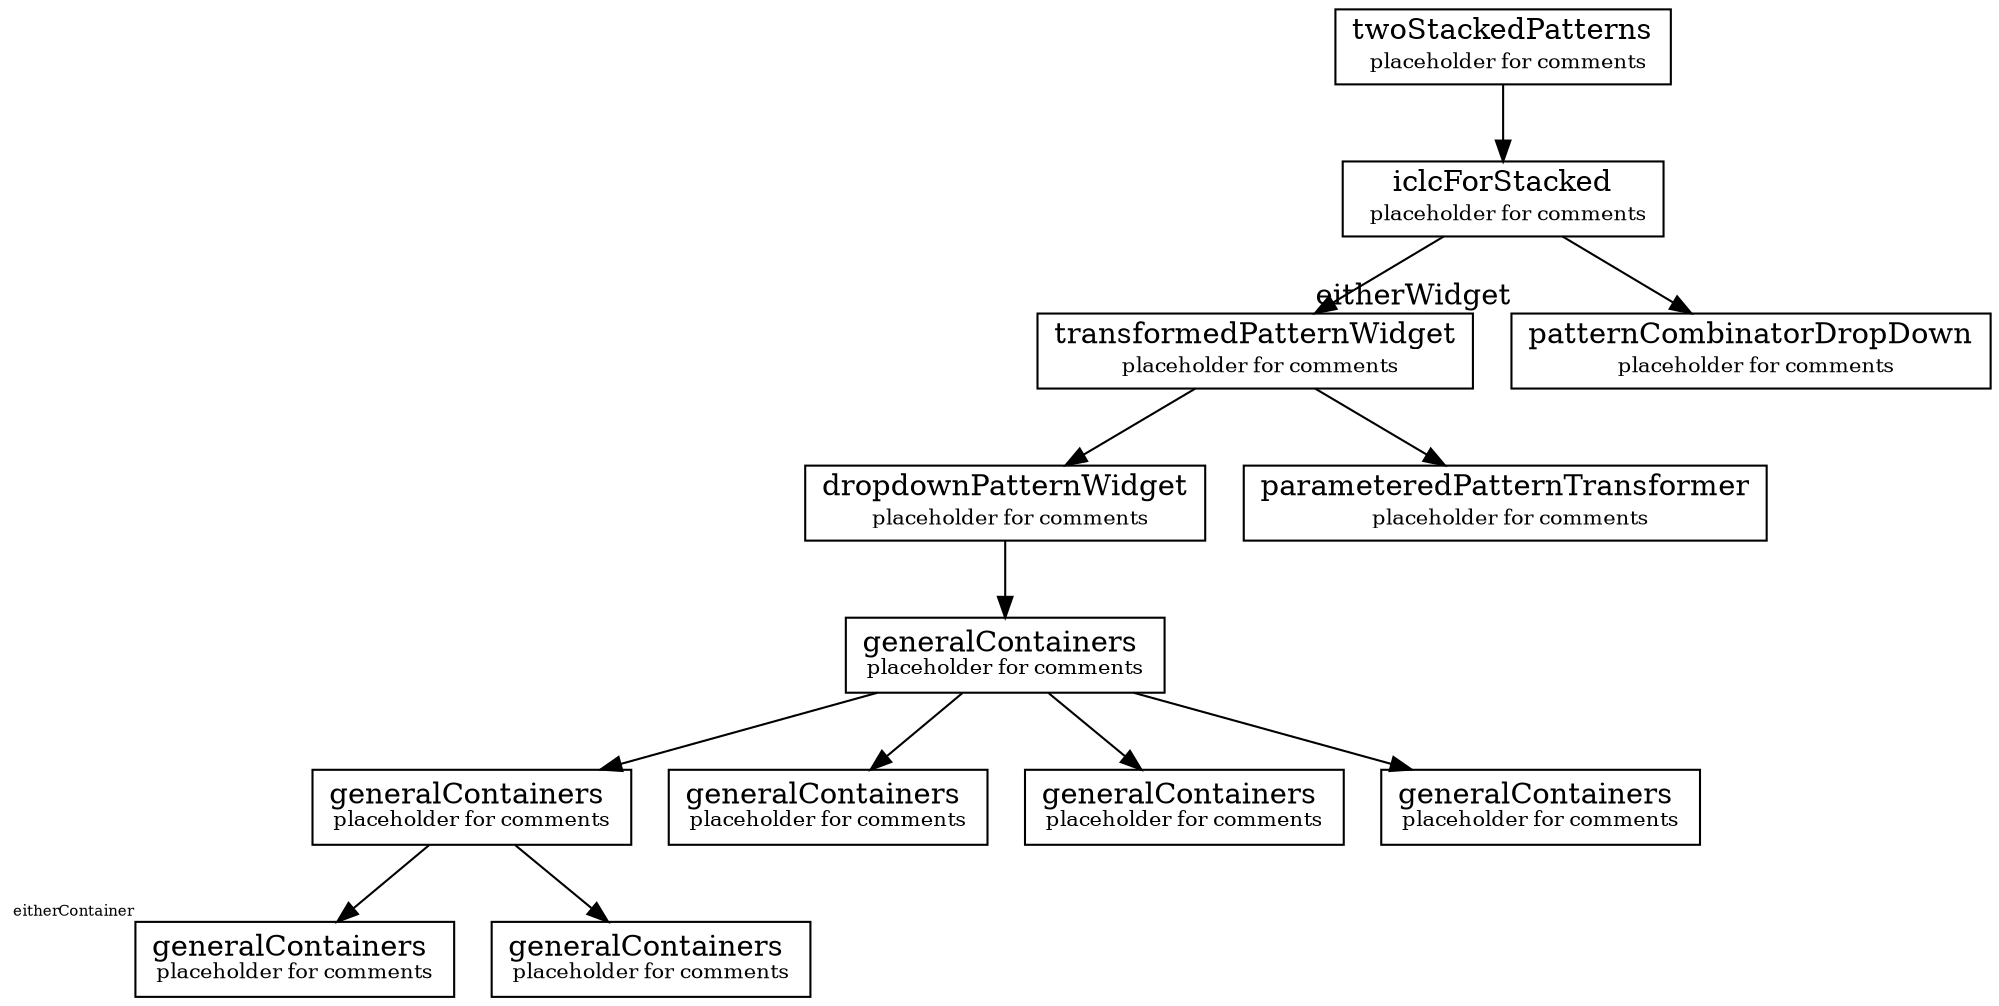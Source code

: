 digraph twoStackedPatterns {
              node [shape=record, labelloc=b];
              twoStackedPatterns [label=<twoStackedPatterns<BR /> <FONT POINT-SIZE="10">placeholder for comments</FONT>>];
              iclcForStacked [label=<iclcForStacked<BR /> <FONT POINT-SIZE="10">placeholder for comments</FONT>> ];
              transformedPatternWidget [label=<transformedPatternWidget<BR /> <FONT POINT-SIZE="10">placeholder for comments</FONT>> ];
              patternCombinatorDropDown [label=<patternCombinatorDropDown<BR /> <FONT POINT-SIZE="10">placeholder for comments</FONT>>, xlabel=<eitherWidget>];
              dropdownPatternWidget [label=<dropdownPatternWidget<BR /> <FONT POINT-SIZE="10">placeholder for comments</FONT>>];
              parameteredPatternTransformer [label=<parameteredPatternTransformer<BR /> <FONT POINT-SIZE="10">placeholder for comments</FONT>>];
              whitespacePopup [xlabel=<<FONT POINT-SIZE="7"> eitherContainer</FONT>>];
              generalContainer [label=<generalContainers <BR/><FONT POINT-SIZE="10">placeholder for comments</FONT>>];
              specificContainer [label=<generalContainers <BR/><FONT POINT-SIZE="10">placeholder for comments</FONT>>];
              aGLWidget [label=<generalContainers <BR/><FONT POINT-SIZE="10">placeholder for comments</FONT>>];
              aGLDoubleWidget [label=<generalContainers <BR/><FONT POINT-SIZE="10">placeholder for comments</FONT>>];
              aGLIntWidget [label=<generalContainers <BR/><FONT POINT-SIZE="10">placeholder for comments</FONT>>];
              popupSampleWidget [label=<generalContainers <BR/><FONT POINT-SIZE="10">placeholder for comments</FONT>>];
              whitespacePopup [label=<generalContainers <BR/><FONT POINT-SIZE="10">placeholder for comments</FONT>>];

              twoStackedPatterns -> iclcForStacked
              iclcForStacked -> transformedPatternWidget
              iclcForStacked -> patternCombinatorDropDown
              transformedPatternWidget -> dropdownPatternWidget
              dropdownPatternWidget -> specificContainer
              specificContainer -> generalContainer
              generalContainer -> aGLWidget
              generalContainer -> whitespacePopup

//specificContainer right branch
              specificContainer -> aGLDoubleWidget
              specificContainer -> aGLIntWidget
              specificContainer -> popupSampleWidget

              transformedPatternWidget -> parameteredPatternTransformer
}
